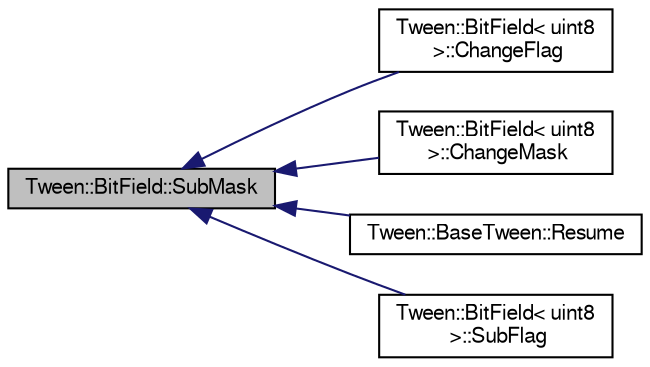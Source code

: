 digraph "Tween::BitField::SubMask"
{
  bgcolor="transparent";
  edge [fontname="FreeSans",fontsize="10",labelfontname="FreeSans",labelfontsize="10"];
  node [fontname="FreeSans",fontsize="10",shape=record];
  rankdir="LR";
  Node1 [label="Tween::BitField::SubMask",height=0.2,width=0.4,color="black", fillcolor="grey75", style="filled" fontcolor="black"];
  Node1 -> Node2 [dir="back",color="midnightblue",fontsize="10",style="solid",fontname="FreeSans"];
  Node2 [label="Tween::BitField\< uint8\l \>::ChangeFlag",height=0.2,width=0.4,color="black",URL="$classTween_1_1BitField.html#adc798099b1ef24fa2d6b4a6d80cfe09a",tooltip="Flag should be a value between 0 and BitCount(_Mask), do not use shifted values."];
  Node1 -> Node3 [dir="back",color="midnightblue",fontsize="10",style="solid",fontname="FreeSans"];
  Node3 [label="Tween::BitField\< uint8\l \>::ChangeMask",height=0.2,width=0.4,color="black",URL="$classTween_1_1BitField.html#af5dee125afbd061cd22c92364bb151b9"];
  Node1 -> Node4 [dir="back",color="midnightblue",fontsize="10",style="solid",fontname="FreeSans"];
  Node4 [label="Tween::BaseTween::Resume",height=0.2,width=0.4,color="black",URL="$classTween_1_1BaseTween.html#ae608d5d381dbe36ec3c6e13d50618bce"];
  Node1 -> Node5 [dir="back",color="midnightblue",fontsize="10",style="solid",fontname="FreeSans"];
  Node5 [label="Tween::BitField\< uint8\l \>::SubFlag",height=0.2,width=0.4,color="black",URL="$classTween_1_1BitField.html#a6c1b90dbe45a2f65fe58ad654a8092da",tooltip="Flag should be a value between 0 and BitCount(_Mask), do not use shifted values."];
}
